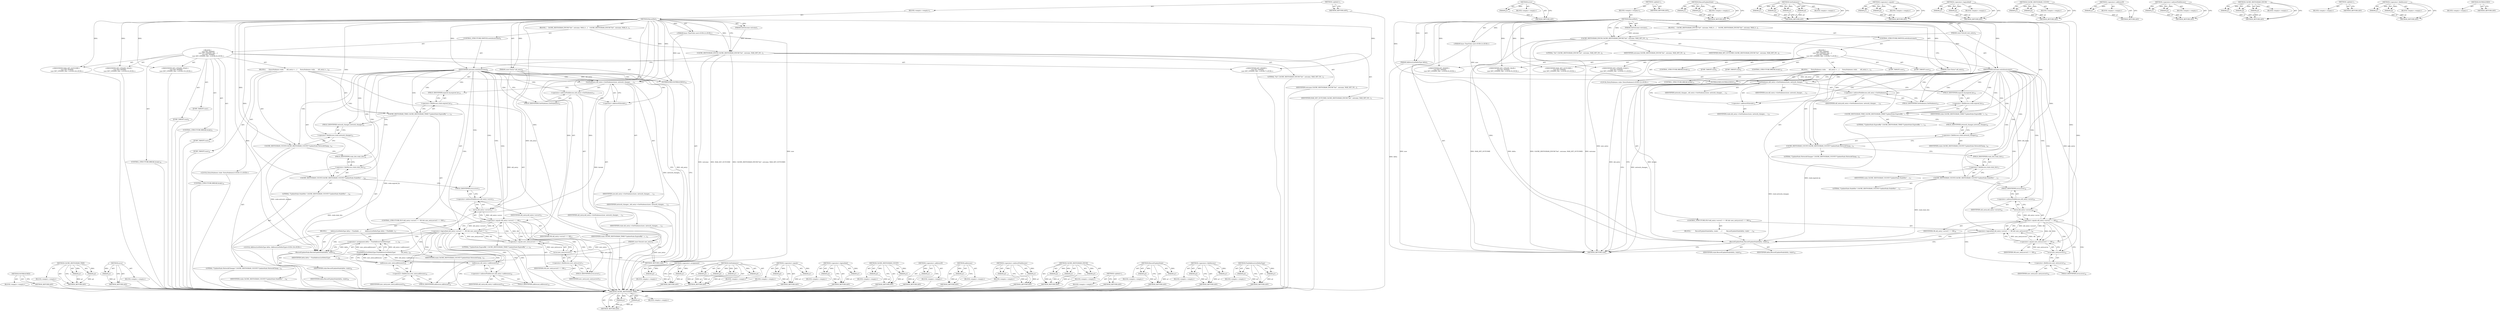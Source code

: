 digraph "NOTREACHED" {
vulnerable_191 [label=<(METHOD,NOTREACHED)>];
vulnerable_192 [label=<(BLOCK,&lt;empty&gt;,&lt;empty&gt;)>];
vulnerable_193 [label=<(METHOD_RETURN,ANY)>];
vulnerable_143 [label=<(METHOD,CACHE_HISTOGRAM_TIME)>];
vulnerable_144 [label=<(PARAM,p1)>];
vulnerable_145 [label=<(PARAM,p2)>];
vulnerable_146 [label=<(BLOCK,&lt;empty&gt;,&lt;empty&gt;)>];
vulnerable_147 [label=<(METHOD_RETURN,ANY)>];
vulnerable_168 [label=<(METHOD,error)>];
vulnerable_169 [label=<(PARAM,p1)>];
vulnerable_170 [label=<(BLOCK,&lt;empty&gt;,&lt;empty&gt;)>];
vulnerable_171 [label=<(METHOD_RETURN,ANY)>];
vulnerable_6 [label=<(METHOD,&lt;global&gt;)<SUB>1</SUB>>];
vulnerable_7 [label=<(BLOCK,&lt;empty&gt;,&lt;empty&gt;)<SUB>1</SUB>>];
vulnerable_8 [label=<(METHOD,RecordSet)<SUB>1</SUB>>];
vulnerable_9 [label=<(PARAM,SetOutcome outcome)<SUB>1</SUB>>];
vulnerable_10 [label="<(PARAM,base::TimeTicks now)<SUB>2</SUB>>"];
vulnerable_11 [label=<(PARAM,const Entry* old_entry)<SUB>3</SUB>>];
vulnerable_12 [label=<(PARAM,const Entry&amp; new_entry)<SUB>4</SUB>>];
vulnerable_13 [label=<(BLOCK,{
   CACHE_HISTOGRAM_ENUM(&quot;Set&quot;, outcome, MAX_S...,{
   CACHE_HISTOGRAM_ENUM(&quot;Set&quot;, outcome, MAX_S...)<SUB>4</SUB>>];
vulnerable_14 [label=<(CACHE_HISTOGRAM_ENUM,CACHE_HISTOGRAM_ENUM(&quot;Set&quot;, outcome, MAX_SET_OU...)<SUB>5</SUB>>];
vulnerable_15 [label=<(LITERAL,&quot;Set&quot;,CACHE_HISTOGRAM_ENUM(&quot;Set&quot;, outcome, MAX_SET_OU...)<SUB>5</SUB>>];
vulnerable_16 [label=<(IDENTIFIER,outcome,CACHE_HISTOGRAM_ENUM(&quot;Set&quot;, outcome, MAX_SET_OU...)<SUB>5</SUB>>];
vulnerable_17 [label=<(IDENTIFIER,MAX_SET_OUTCOME,CACHE_HISTOGRAM_ENUM(&quot;Set&quot;, outcome, MAX_SET_OU...)<SUB>5</SUB>>];
vulnerable_18 [label=<(CONTROL_STRUCTURE,SWITCH,switch(outcome))<SUB>6</SUB>>];
vulnerable_19 [label=<(IDENTIFIER,outcome,switch(outcome))<SUB>6</SUB>>];
vulnerable_20 [label="<(BLOCK,{
     case SET_INSERT:
    case SET_UPDATE_VAL...,{
     case SET_INSERT:
    case SET_UPDATE_VAL...)<SUB>6</SUB>>"];
vulnerable_21 [label=<(JUMP_TARGET,case)<SUB>7</SUB>>];
vulnerable_22 [label="<(IDENTIFIER,SET_INSERT,{
     case SET_INSERT:
    case SET_UPDATE_VAL...)<SUB>7</SUB>>"];
vulnerable_23 [label=<(JUMP_TARGET,case)<SUB>8</SUB>>];
vulnerable_24 [label="<(IDENTIFIER,SET_UPDATE_VALID,{
     case SET_INSERT:
    case SET_UPDATE_VAL...)<SUB>8</SUB>>"];
vulnerable_25 [label=<(CONTROL_STRUCTURE,BREAK,break;)<SUB>9</SUB>>];
vulnerable_26 [label=<(JUMP_TARGET,case)<SUB>10</SUB>>];
vulnerable_27 [label="<(IDENTIFIER,SET_UPDATE_STALE,{
     case SET_INSERT:
    case SET_UPDATE_VAL...)<SUB>10</SUB>>"];
vulnerable_28 [label=<(BLOCK,{
      EntryStaleness stale;
      old_entry-&gt;...,{
      EntryStaleness stale;
      old_entry-&gt;...)<SUB>10</SUB>>];
vulnerable_29 [label="<(LOCAL,EntryStaleness stale: EntryStaleness)<SUB>11</SUB>>"];
vulnerable_30 [label=<(GetStaleness,old_entry-&gt;GetStaleness(now, network_changes_, ...)<SUB>12</SUB>>];
vulnerable_31 [label=<(&lt;operator&gt;.indirectFieldAccess,old_entry-&gt;GetStaleness)<SUB>12</SUB>>];
vulnerable_32 [label=<(IDENTIFIER,old_entry,old_entry-&gt;GetStaleness(now, network_changes_, ...)<SUB>12</SUB>>];
vulnerable_33 [label=<(FIELD_IDENTIFIER,GetStaleness,GetStaleness)<SUB>12</SUB>>];
vulnerable_34 [label=<(IDENTIFIER,now,old_entry-&gt;GetStaleness(now, network_changes_, ...)<SUB>12</SUB>>];
vulnerable_35 [label=<(IDENTIFIER,network_changes_,old_entry-&gt;GetStaleness(now, network_changes_, ...)<SUB>12</SUB>>];
vulnerable_36 [label=<(&lt;operator&gt;.addressOf,&amp;stale)<SUB>12</SUB>>];
vulnerable_37 [label=<(IDENTIFIER,stale,old_entry-&gt;GetStaleness(now, network_changes_, ...)<SUB>12</SUB>>];
vulnerable_38 [label=<(CACHE_HISTOGRAM_TIME,CACHE_HISTOGRAM_TIME(&quot;UpdateStale.ExpiredBy&quot;, s...)<SUB>13</SUB>>];
vulnerable_39 [label=<(LITERAL,&quot;UpdateStale.ExpiredBy&quot;,CACHE_HISTOGRAM_TIME(&quot;UpdateStale.ExpiredBy&quot;, s...)<SUB>13</SUB>>];
vulnerable_40 [label=<(&lt;operator&gt;.fieldAccess,stale.expired_by)<SUB>13</SUB>>];
vulnerable_41 [label=<(IDENTIFIER,stale,CACHE_HISTOGRAM_TIME(&quot;UpdateStale.ExpiredBy&quot;, s...)<SUB>13</SUB>>];
vulnerable_42 [label=<(FIELD_IDENTIFIER,expired_by,expired_by)<SUB>13</SUB>>];
vulnerable_43 [label=<(CACHE_HISTOGRAM_COUNT,CACHE_HISTOGRAM_COUNT(&quot;UpdateStale.NetworkChang...)<SUB>14</SUB>>];
vulnerable_44 [label=<(LITERAL,&quot;UpdateStale.NetworkChanges&quot;,CACHE_HISTOGRAM_COUNT(&quot;UpdateStale.NetworkChang...)<SUB>14</SUB>>];
vulnerable_45 [label=<(&lt;operator&gt;.fieldAccess,stale.network_changes)<SUB>15</SUB>>];
vulnerable_46 [label=<(IDENTIFIER,stale,CACHE_HISTOGRAM_COUNT(&quot;UpdateStale.NetworkChang...)<SUB>15</SUB>>];
vulnerable_47 [label=<(FIELD_IDENTIFIER,network_changes,network_changes)<SUB>15</SUB>>];
vulnerable_48 [label=<(CACHE_HISTOGRAM_COUNT,CACHE_HISTOGRAM_COUNT(&quot;UpdateStale.StaleHits&quot;, ...)<SUB>16</SUB>>];
vulnerable_49 [label=<(LITERAL,&quot;UpdateStale.StaleHits&quot;,CACHE_HISTOGRAM_COUNT(&quot;UpdateStale.StaleHits&quot;, ...)<SUB>16</SUB>>];
vulnerable_50 [label=<(&lt;operator&gt;.fieldAccess,stale.stale_hits)<SUB>16</SUB>>];
vulnerable_51 [label=<(IDENTIFIER,stale,CACHE_HISTOGRAM_COUNT(&quot;UpdateStale.StaleHits&quot;, ...)<SUB>16</SUB>>];
vulnerable_52 [label=<(FIELD_IDENTIFIER,stale_hits,stale_hits)<SUB>16</SUB>>];
vulnerable_53 [label=<(CONTROL_STRUCTURE,IF,if (old_entry-&gt;error() == OK &amp;&amp; new_entry.error() == OK))<SUB>17</SUB>>];
vulnerable_54 [label=<(&lt;operator&gt;.logicalAnd,old_entry-&gt;error() == OK &amp;&amp; new_entry.error() =...)<SUB>17</SUB>>];
vulnerable_55 [label=<(&lt;operator&gt;.equals,old_entry-&gt;error() == OK)<SUB>17</SUB>>];
vulnerable_56 [label=<(error,old_entry-&gt;error())<SUB>17</SUB>>];
vulnerable_57 [label=<(&lt;operator&gt;.indirectFieldAccess,old_entry-&gt;error)<SUB>17</SUB>>];
vulnerable_58 [label=<(IDENTIFIER,old_entry,old_entry-&gt;error())<SUB>17</SUB>>];
vulnerable_59 [label=<(FIELD_IDENTIFIER,error,error)<SUB>17</SUB>>];
vulnerable_60 [label=<(IDENTIFIER,OK,old_entry-&gt;error() == OK)<SUB>17</SUB>>];
vulnerable_61 [label=<(&lt;operator&gt;.equals,new_entry.error() == OK)<SUB>17</SUB>>];
vulnerable_62 [label=<(error,new_entry.error())<SUB>17</SUB>>];
vulnerable_63 [label=<(&lt;operator&gt;.fieldAccess,new_entry.error)<SUB>17</SUB>>];
vulnerable_64 [label=<(IDENTIFIER,new_entry,new_entry.error())<SUB>17</SUB>>];
vulnerable_65 [label=<(FIELD_IDENTIFIER,error,error)<SUB>17</SUB>>];
vulnerable_66 [label=<(IDENTIFIER,OK,new_entry.error() == OK)<SUB>17</SUB>>];
vulnerable_67 [label=<(BLOCK,{
        AddressListDeltaType delta = FindAddr...,{
        AddressListDeltaType delta = FindAddr...)<SUB>17</SUB>>];
vulnerable_68 [label="<(LOCAL,AddressListDeltaType delta: AddressListDeltaType)<SUB>18</SUB>>"];
vulnerable_69 [label=<(&lt;operator&gt;.assignment,delta = FindAddressListDeltaType(
            o...)<SUB>18</SUB>>];
vulnerable_70 [label=<(IDENTIFIER,delta,delta = FindAddressListDeltaType(
            o...)<SUB>18</SUB>>];
vulnerable_71 [label=<(FindAddressListDeltaType,FindAddressListDeltaType(
            old_entry...)<SUB>18</SUB>>];
vulnerable_72 [label=<(addresses,old_entry-&gt;addresses())<SUB>19</SUB>>];
vulnerable_73 [label=<(&lt;operator&gt;.indirectFieldAccess,old_entry-&gt;addresses)<SUB>19</SUB>>];
vulnerable_74 [label=<(IDENTIFIER,old_entry,old_entry-&gt;addresses())<SUB>19</SUB>>];
vulnerable_75 [label=<(FIELD_IDENTIFIER,addresses,addresses)<SUB>19</SUB>>];
vulnerable_76 [label=<(addresses,new_entry.addresses())<SUB>19</SUB>>];
vulnerable_77 [label=<(&lt;operator&gt;.fieldAccess,new_entry.addresses)<SUB>19</SUB>>];
vulnerable_78 [label=<(IDENTIFIER,new_entry,new_entry.addresses())<SUB>19</SUB>>];
vulnerable_79 [label=<(FIELD_IDENTIFIER,addresses,addresses)<SUB>19</SUB>>];
vulnerable_80 [label=<(RecordUpdateStale,RecordUpdateStale(delta, stale))<SUB>20</SUB>>];
vulnerable_81 [label=<(IDENTIFIER,delta,RecordUpdateStale(delta, stale))<SUB>20</SUB>>];
vulnerable_82 [label=<(IDENTIFIER,stale,RecordUpdateStale(delta, stale))<SUB>20</SUB>>];
vulnerable_83 [label=<(CONTROL_STRUCTURE,BREAK,break;)<SUB>22</SUB>>];
vulnerable_84 [label=<(JUMP_TARGET,case)<SUB>24</SUB>>];
vulnerable_85 [label="<(IDENTIFIER,MAX_SET_OUTCOME,{
     case SET_INSERT:
    case SET_UPDATE_VAL...)<SUB>24</SUB>>"];
vulnerable_86 [label=<(NOTREACHED,NOTREACHED())<SUB>25</SUB>>];
vulnerable_87 [label=<(CONTROL_STRUCTURE,BREAK,break;)<SUB>26</SUB>>];
vulnerable_88 [label=<(METHOD_RETURN,void)<SUB>1</SUB>>];
vulnerable_90 [label=<(METHOD_RETURN,ANY)<SUB>1</SUB>>];
vulnerable_172 [label=<(METHOD,&lt;operator&gt;.assignment)>];
vulnerable_173 [label=<(PARAM,p1)>];
vulnerable_174 [label=<(PARAM,p2)>];
vulnerable_175 [label=<(BLOCK,&lt;empty&gt;,&lt;empty&gt;)>];
vulnerable_176 [label=<(METHOD_RETURN,ANY)>];
vulnerable_127 [label=<(METHOD,GetStaleness)>];
vulnerable_128 [label=<(PARAM,p1)>];
vulnerable_129 [label=<(PARAM,p2)>];
vulnerable_130 [label=<(PARAM,p3)>];
vulnerable_131 [label=<(PARAM,p4)>];
vulnerable_132 [label=<(BLOCK,&lt;empty&gt;,&lt;empty&gt;)>];
vulnerable_133 [label=<(METHOD_RETURN,ANY)>];
vulnerable_163 [label=<(METHOD,&lt;operator&gt;.equals)>];
vulnerable_164 [label=<(PARAM,p1)>];
vulnerable_165 [label=<(PARAM,p2)>];
vulnerable_166 [label=<(BLOCK,&lt;empty&gt;,&lt;empty&gt;)>];
vulnerable_167 [label=<(METHOD_RETURN,ANY)>];
vulnerable_158 [label=<(METHOD,&lt;operator&gt;.logicalAnd)>];
vulnerable_159 [label=<(PARAM,p1)>];
vulnerable_160 [label=<(PARAM,p2)>];
vulnerable_161 [label=<(BLOCK,&lt;empty&gt;,&lt;empty&gt;)>];
vulnerable_162 [label=<(METHOD_RETURN,ANY)>];
vulnerable_153 [label=<(METHOD,CACHE_HISTOGRAM_COUNT)>];
vulnerable_154 [label=<(PARAM,p1)>];
vulnerable_155 [label=<(PARAM,p2)>];
vulnerable_156 [label=<(BLOCK,&lt;empty&gt;,&lt;empty&gt;)>];
vulnerable_157 [label=<(METHOD_RETURN,ANY)>];
vulnerable_139 [label=<(METHOD,&lt;operator&gt;.addressOf)>];
vulnerable_140 [label=<(PARAM,p1)>];
vulnerable_141 [label=<(BLOCK,&lt;empty&gt;,&lt;empty&gt;)>];
vulnerable_142 [label=<(METHOD_RETURN,ANY)>];
vulnerable_182 [label=<(METHOD,addresses)>];
vulnerable_183 [label=<(PARAM,p1)>];
vulnerable_184 [label=<(BLOCK,&lt;empty&gt;,&lt;empty&gt;)>];
vulnerable_185 [label=<(METHOD_RETURN,ANY)>];
vulnerable_134 [label=<(METHOD,&lt;operator&gt;.indirectFieldAccess)>];
vulnerable_135 [label=<(PARAM,p1)>];
vulnerable_136 [label=<(PARAM,p2)>];
vulnerable_137 [label=<(BLOCK,&lt;empty&gt;,&lt;empty&gt;)>];
vulnerable_138 [label=<(METHOD_RETURN,ANY)>];
vulnerable_121 [label=<(METHOD,CACHE_HISTOGRAM_ENUM)>];
vulnerable_122 [label=<(PARAM,p1)>];
vulnerable_123 [label=<(PARAM,p2)>];
vulnerable_124 [label=<(PARAM,p3)>];
vulnerable_125 [label=<(BLOCK,&lt;empty&gt;,&lt;empty&gt;)>];
vulnerable_126 [label=<(METHOD_RETURN,ANY)>];
vulnerable_115 [label=<(METHOD,&lt;global&gt;)<SUB>1</SUB>>];
vulnerable_116 [label=<(BLOCK,&lt;empty&gt;,&lt;empty&gt;)>];
vulnerable_117 [label=<(METHOD_RETURN,ANY)>];
vulnerable_186 [label=<(METHOD,RecordUpdateStale)>];
vulnerable_187 [label=<(PARAM,p1)>];
vulnerable_188 [label=<(PARAM,p2)>];
vulnerable_189 [label=<(BLOCK,&lt;empty&gt;,&lt;empty&gt;)>];
vulnerable_190 [label=<(METHOD_RETURN,ANY)>];
vulnerable_148 [label=<(METHOD,&lt;operator&gt;.fieldAccess)>];
vulnerable_149 [label=<(PARAM,p1)>];
vulnerable_150 [label=<(PARAM,p2)>];
vulnerable_151 [label=<(BLOCK,&lt;empty&gt;,&lt;empty&gt;)>];
vulnerable_152 [label=<(METHOD_RETURN,ANY)>];
vulnerable_177 [label=<(METHOD,FindAddressListDeltaType)>];
vulnerable_178 [label=<(PARAM,p1)>];
vulnerable_179 [label=<(PARAM,p2)>];
vulnerable_180 [label=<(BLOCK,&lt;empty&gt;,&lt;empty&gt;)>];
vulnerable_181 [label=<(METHOD_RETURN,ANY)>];
fixed_132 [label=<(METHOD,CACHE_HISTOGRAM_TIME)>];
fixed_133 [label=<(PARAM,p1)>];
fixed_134 [label=<(PARAM,p2)>];
fixed_135 [label=<(BLOCK,&lt;empty&gt;,&lt;empty&gt;)>];
fixed_136 [label=<(METHOD_RETURN,ANY)>];
fixed_157 [label=<(METHOD,error)>];
fixed_158 [label=<(PARAM,p1)>];
fixed_159 [label=<(BLOCK,&lt;empty&gt;,&lt;empty&gt;)>];
fixed_160 [label=<(METHOD_RETURN,ANY)>];
fixed_6 [label=<(METHOD,&lt;global&gt;)<SUB>1</SUB>>];
fixed_7 [label=<(BLOCK,&lt;empty&gt;,&lt;empty&gt;)<SUB>1</SUB>>];
fixed_8 [label=<(METHOD,RecordSet)<SUB>1</SUB>>];
fixed_9 [label=<(PARAM,SetOutcome outcome)<SUB>1</SUB>>];
fixed_10 [label="<(PARAM,base::TimeTicks now)<SUB>2</SUB>>"];
fixed_11 [label=<(PARAM,const Entry* old_entry)<SUB>3</SUB>>];
fixed_12 [label=<(PARAM,const Entry&amp; new_entry)<SUB>4</SUB>>];
fixed_13 [label=<(PARAM,AddressListDeltaType delta)<SUB>5</SUB>>];
fixed_14 [label=<(BLOCK,{
   CACHE_HISTOGRAM_ENUM(&quot;Set&quot;, outcome, MAX_S...,{
   CACHE_HISTOGRAM_ENUM(&quot;Set&quot;, outcome, MAX_S...)<SUB>5</SUB>>];
fixed_15 [label=<(CACHE_HISTOGRAM_ENUM,CACHE_HISTOGRAM_ENUM(&quot;Set&quot;, outcome, MAX_SET_OU...)<SUB>6</SUB>>];
fixed_16 [label=<(LITERAL,&quot;Set&quot;,CACHE_HISTOGRAM_ENUM(&quot;Set&quot;, outcome, MAX_SET_OU...)<SUB>6</SUB>>];
fixed_17 [label=<(IDENTIFIER,outcome,CACHE_HISTOGRAM_ENUM(&quot;Set&quot;, outcome, MAX_SET_OU...)<SUB>6</SUB>>];
fixed_18 [label=<(IDENTIFIER,MAX_SET_OUTCOME,CACHE_HISTOGRAM_ENUM(&quot;Set&quot;, outcome, MAX_SET_OU...)<SUB>6</SUB>>];
fixed_19 [label=<(CONTROL_STRUCTURE,SWITCH,switch(outcome))<SUB>7</SUB>>];
fixed_20 [label=<(IDENTIFIER,outcome,switch(outcome))<SUB>7</SUB>>];
fixed_21 [label="<(BLOCK,{
     case SET_INSERT:
    case SET_UPDATE_VAL...,{
     case SET_INSERT:
    case SET_UPDATE_VAL...)<SUB>7</SUB>>"];
fixed_22 [label=<(JUMP_TARGET,case)<SUB>8</SUB>>];
fixed_23 [label="<(IDENTIFIER,SET_INSERT,{
     case SET_INSERT:
    case SET_UPDATE_VAL...)<SUB>8</SUB>>"];
fixed_24 [label=<(JUMP_TARGET,case)<SUB>9</SUB>>];
fixed_25 [label="<(IDENTIFIER,SET_UPDATE_VALID,{
     case SET_INSERT:
    case SET_UPDATE_VAL...)<SUB>9</SUB>>"];
fixed_26 [label=<(CONTROL_STRUCTURE,BREAK,break;)<SUB>10</SUB>>];
fixed_27 [label=<(JUMP_TARGET,case)<SUB>11</SUB>>];
fixed_28 [label="<(IDENTIFIER,SET_UPDATE_STALE,{
     case SET_INSERT:
    case SET_UPDATE_VAL...)<SUB>11</SUB>>"];
fixed_29 [label=<(BLOCK,{
      EntryStaleness stale;
      old_entry-&gt;...,{
      EntryStaleness stale;
      old_entry-&gt;...)<SUB>11</SUB>>];
fixed_30 [label="<(LOCAL,EntryStaleness stale: EntryStaleness)<SUB>12</SUB>>"];
fixed_31 [label=<(GetStaleness,old_entry-&gt;GetStaleness(now, network_changes_, ...)<SUB>13</SUB>>];
fixed_32 [label=<(&lt;operator&gt;.indirectFieldAccess,old_entry-&gt;GetStaleness)<SUB>13</SUB>>];
fixed_33 [label=<(IDENTIFIER,old_entry,old_entry-&gt;GetStaleness(now, network_changes_, ...)<SUB>13</SUB>>];
fixed_34 [label=<(FIELD_IDENTIFIER,GetStaleness,GetStaleness)<SUB>13</SUB>>];
fixed_35 [label=<(IDENTIFIER,now,old_entry-&gt;GetStaleness(now, network_changes_, ...)<SUB>13</SUB>>];
fixed_36 [label=<(IDENTIFIER,network_changes_,old_entry-&gt;GetStaleness(now, network_changes_, ...)<SUB>13</SUB>>];
fixed_37 [label=<(&lt;operator&gt;.addressOf,&amp;stale)<SUB>13</SUB>>];
fixed_38 [label=<(IDENTIFIER,stale,old_entry-&gt;GetStaleness(now, network_changes_, ...)<SUB>13</SUB>>];
fixed_39 [label=<(CACHE_HISTOGRAM_TIME,CACHE_HISTOGRAM_TIME(&quot;UpdateStale.ExpiredBy&quot;, s...)<SUB>14</SUB>>];
fixed_40 [label=<(LITERAL,&quot;UpdateStale.ExpiredBy&quot;,CACHE_HISTOGRAM_TIME(&quot;UpdateStale.ExpiredBy&quot;, s...)<SUB>14</SUB>>];
fixed_41 [label=<(&lt;operator&gt;.fieldAccess,stale.expired_by)<SUB>14</SUB>>];
fixed_42 [label=<(IDENTIFIER,stale,CACHE_HISTOGRAM_TIME(&quot;UpdateStale.ExpiredBy&quot;, s...)<SUB>14</SUB>>];
fixed_43 [label=<(FIELD_IDENTIFIER,expired_by,expired_by)<SUB>14</SUB>>];
fixed_44 [label=<(CACHE_HISTOGRAM_COUNT,CACHE_HISTOGRAM_COUNT(&quot;UpdateStale.NetworkChang...)<SUB>15</SUB>>];
fixed_45 [label=<(LITERAL,&quot;UpdateStale.NetworkChanges&quot;,CACHE_HISTOGRAM_COUNT(&quot;UpdateStale.NetworkChang...)<SUB>15</SUB>>];
fixed_46 [label=<(&lt;operator&gt;.fieldAccess,stale.network_changes)<SUB>16</SUB>>];
fixed_47 [label=<(IDENTIFIER,stale,CACHE_HISTOGRAM_COUNT(&quot;UpdateStale.NetworkChang...)<SUB>16</SUB>>];
fixed_48 [label=<(FIELD_IDENTIFIER,network_changes,network_changes)<SUB>16</SUB>>];
fixed_49 [label=<(CACHE_HISTOGRAM_COUNT,CACHE_HISTOGRAM_COUNT(&quot;UpdateStale.StaleHits&quot;, ...)<SUB>17</SUB>>];
fixed_50 [label=<(LITERAL,&quot;UpdateStale.StaleHits&quot;,CACHE_HISTOGRAM_COUNT(&quot;UpdateStale.StaleHits&quot;, ...)<SUB>17</SUB>>];
fixed_51 [label=<(&lt;operator&gt;.fieldAccess,stale.stale_hits)<SUB>17</SUB>>];
fixed_52 [label=<(IDENTIFIER,stale,CACHE_HISTOGRAM_COUNT(&quot;UpdateStale.StaleHits&quot;, ...)<SUB>17</SUB>>];
fixed_53 [label=<(FIELD_IDENTIFIER,stale_hits,stale_hits)<SUB>17</SUB>>];
fixed_54 [label=<(CONTROL_STRUCTURE,IF,if (old_entry-&gt;error() == OK &amp;&amp; new_entry.error() == OK))<SUB>18</SUB>>];
fixed_55 [label=<(&lt;operator&gt;.logicalAnd,old_entry-&gt;error() == OK &amp;&amp; new_entry.error() =...)<SUB>18</SUB>>];
fixed_56 [label=<(&lt;operator&gt;.equals,old_entry-&gt;error() == OK)<SUB>18</SUB>>];
fixed_57 [label=<(error,old_entry-&gt;error())<SUB>18</SUB>>];
fixed_58 [label=<(&lt;operator&gt;.indirectFieldAccess,old_entry-&gt;error)<SUB>18</SUB>>];
fixed_59 [label=<(IDENTIFIER,old_entry,old_entry-&gt;error())<SUB>18</SUB>>];
fixed_60 [label=<(FIELD_IDENTIFIER,error,error)<SUB>18</SUB>>];
fixed_61 [label=<(IDENTIFIER,OK,old_entry-&gt;error() == OK)<SUB>18</SUB>>];
fixed_62 [label=<(&lt;operator&gt;.equals,new_entry.error() == OK)<SUB>18</SUB>>];
fixed_63 [label=<(error,new_entry.error())<SUB>18</SUB>>];
fixed_64 [label=<(&lt;operator&gt;.fieldAccess,new_entry.error)<SUB>18</SUB>>];
fixed_65 [label=<(IDENTIFIER,new_entry,new_entry.error())<SUB>18</SUB>>];
fixed_66 [label=<(FIELD_IDENTIFIER,error,error)<SUB>18</SUB>>];
fixed_67 [label=<(IDENTIFIER,OK,new_entry.error() == OK)<SUB>18</SUB>>];
fixed_68 [label=<(BLOCK,{
         RecordUpdateStale(delta, stale);
   ...,{
         RecordUpdateStale(delta, stale);
   ...)<SUB>18</SUB>>];
fixed_69 [label=<(RecordUpdateStale,RecordUpdateStale(delta, stale))<SUB>19</SUB>>];
fixed_70 [label=<(IDENTIFIER,delta,RecordUpdateStale(delta, stale))<SUB>19</SUB>>];
fixed_71 [label=<(IDENTIFIER,stale,RecordUpdateStale(delta, stale))<SUB>19</SUB>>];
fixed_72 [label=<(CONTROL_STRUCTURE,BREAK,break;)<SUB>21</SUB>>];
fixed_73 [label=<(JUMP_TARGET,case)<SUB>23</SUB>>];
fixed_74 [label="<(IDENTIFIER,MAX_SET_OUTCOME,{
     case SET_INSERT:
    case SET_UPDATE_VAL...)<SUB>23</SUB>>"];
fixed_75 [label=<(NOTREACHED,NOTREACHED())<SUB>24</SUB>>];
fixed_76 [label=<(CONTROL_STRUCTURE,BREAK,break;)<SUB>25</SUB>>];
fixed_77 [label=<(METHOD_RETURN,void)<SUB>1</SUB>>];
fixed_79 [label=<(METHOD_RETURN,ANY)<SUB>1</SUB>>];
fixed_161 [label=<(METHOD,RecordUpdateStale)>];
fixed_162 [label=<(PARAM,p1)>];
fixed_163 [label=<(PARAM,p2)>];
fixed_164 [label=<(BLOCK,&lt;empty&gt;,&lt;empty&gt;)>];
fixed_165 [label=<(METHOD_RETURN,ANY)>];
fixed_116 [label=<(METHOD,GetStaleness)>];
fixed_117 [label=<(PARAM,p1)>];
fixed_118 [label=<(PARAM,p2)>];
fixed_119 [label=<(PARAM,p3)>];
fixed_120 [label=<(PARAM,p4)>];
fixed_121 [label=<(BLOCK,&lt;empty&gt;,&lt;empty&gt;)>];
fixed_122 [label=<(METHOD_RETURN,ANY)>];
fixed_152 [label=<(METHOD,&lt;operator&gt;.equals)>];
fixed_153 [label=<(PARAM,p1)>];
fixed_154 [label=<(PARAM,p2)>];
fixed_155 [label=<(BLOCK,&lt;empty&gt;,&lt;empty&gt;)>];
fixed_156 [label=<(METHOD_RETURN,ANY)>];
fixed_147 [label=<(METHOD,&lt;operator&gt;.logicalAnd)>];
fixed_148 [label=<(PARAM,p1)>];
fixed_149 [label=<(PARAM,p2)>];
fixed_150 [label=<(BLOCK,&lt;empty&gt;,&lt;empty&gt;)>];
fixed_151 [label=<(METHOD_RETURN,ANY)>];
fixed_142 [label=<(METHOD,CACHE_HISTOGRAM_COUNT)>];
fixed_143 [label=<(PARAM,p1)>];
fixed_144 [label=<(PARAM,p2)>];
fixed_145 [label=<(BLOCK,&lt;empty&gt;,&lt;empty&gt;)>];
fixed_146 [label=<(METHOD_RETURN,ANY)>];
fixed_128 [label=<(METHOD,&lt;operator&gt;.addressOf)>];
fixed_129 [label=<(PARAM,p1)>];
fixed_130 [label=<(BLOCK,&lt;empty&gt;,&lt;empty&gt;)>];
fixed_131 [label=<(METHOD_RETURN,ANY)>];
fixed_123 [label=<(METHOD,&lt;operator&gt;.indirectFieldAccess)>];
fixed_124 [label=<(PARAM,p1)>];
fixed_125 [label=<(PARAM,p2)>];
fixed_126 [label=<(BLOCK,&lt;empty&gt;,&lt;empty&gt;)>];
fixed_127 [label=<(METHOD_RETURN,ANY)>];
fixed_110 [label=<(METHOD,CACHE_HISTOGRAM_ENUM)>];
fixed_111 [label=<(PARAM,p1)>];
fixed_112 [label=<(PARAM,p2)>];
fixed_113 [label=<(PARAM,p3)>];
fixed_114 [label=<(BLOCK,&lt;empty&gt;,&lt;empty&gt;)>];
fixed_115 [label=<(METHOD_RETURN,ANY)>];
fixed_104 [label=<(METHOD,&lt;global&gt;)<SUB>1</SUB>>];
fixed_105 [label=<(BLOCK,&lt;empty&gt;,&lt;empty&gt;)>];
fixed_106 [label=<(METHOD_RETURN,ANY)>];
fixed_137 [label=<(METHOD,&lt;operator&gt;.fieldAccess)>];
fixed_138 [label=<(PARAM,p1)>];
fixed_139 [label=<(PARAM,p2)>];
fixed_140 [label=<(BLOCK,&lt;empty&gt;,&lt;empty&gt;)>];
fixed_141 [label=<(METHOD_RETURN,ANY)>];
fixed_166 [label=<(METHOD,NOTREACHED)>];
fixed_167 [label=<(BLOCK,&lt;empty&gt;,&lt;empty&gt;)>];
fixed_168 [label=<(METHOD_RETURN,ANY)>];
vulnerable_191 -> vulnerable_192  [key=0, label="AST: "];
vulnerable_191 -> vulnerable_193  [key=0, label="AST: "];
vulnerable_191 -> vulnerable_193  [key=1, label="CFG: "];
vulnerable_192 -> fixed_132  [key=0];
vulnerable_193 -> fixed_132  [key=0];
vulnerable_143 -> vulnerable_144  [key=0, label="AST: "];
vulnerable_143 -> vulnerable_144  [key=1, label="DDG: "];
vulnerable_143 -> vulnerable_146  [key=0, label="AST: "];
vulnerable_143 -> vulnerable_145  [key=0, label="AST: "];
vulnerable_143 -> vulnerable_145  [key=1, label="DDG: "];
vulnerable_143 -> vulnerable_147  [key=0, label="AST: "];
vulnerable_143 -> vulnerable_147  [key=1, label="CFG: "];
vulnerable_144 -> vulnerable_147  [key=0, label="DDG: p1"];
vulnerable_145 -> vulnerable_147  [key=0, label="DDG: p2"];
vulnerable_146 -> fixed_132  [key=0];
vulnerable_147 -> fixed_132  [key=0];
vulnerable_168 -> vulnerable_169  [key=0, label="AST: "];
vulnerable_168 -> vulnerable_169  [key=1, label="DDG: "];
vulnerable_168 -> vulnerable_170  [key=0, label="AST: "];
vulnerable_168 -> vulnerable_171  [key=0, label="AST: "];
vulnerable_168 -> vulnerable_171  [key=1, label="CFG: "];
vulnerable_169 -> vulnerable_171  [key=0, label="DDG: p1"];
vulnerable_170 -> fixed_132  [key=0];
vulnerable_171 -> fixed_132  [key=0];
vulnerable_6 -> vulnerable_7  [key=0, label="AST: "];
vulnerable_6 -> vulnerable_90  [key=0, label="AST: "];
vulnerable_6 -> vulnerable_90  [key=1, label="CFG: "];
vulnerable_7 -> vulnerable_8  [key=0, label="AST: "];
vulnerable_8 -> vulnerable_9  [key=0, label="AST: "];
vulnerable_8 -> vulnerable_9  [key=1, label="DDG: "];
vulnerable_8 -> vulnerable_10  [key=0, label="AST: "];
vulnerable_8 -> vulnerable_10  [key=1, label="DDG: "];
vulnerable_8 -> vulnerable_11  [key=0, label="AST: "];
vulnerable_8 -> vulnerable_11  [key=1, label="DDG: "];
vulnerable_8 -> vulnerable_12  [key=0, label="AST: "];
vulnerable_8 -> vulnerable_12  [key=1, label="DDG: "];
vulnerable_8 -> vulnerable_13  [key=0, label="AST: "];
vulnerable_8 -> vulnerable_88  [key=0, label="AST: "];
vulnerable_8 -> vulnerable_14  [key=0, label="CFG: "];
vulnerable_8 -> vulnerable_14  [key=1, label="DDG: "];
vulnerable_8 -> vulnerable_19  [key=0, label="DDG: "];
vulnerable_8 -> vulnerable_22  [key=0, label="DDG: "];
vulnerable_8 -> vulnerable_24  [key=0, label="DDG: "];
vulnerable_8 -> vulnerable_27  [key=0, label="DDG: "];
vulnerable_8 -> vulnerable_85  [key=0, label="DDG: "];
vulnerable_8 -> vulnerable_86  [key=0, label="DDG: "];
vulnerable_8 -> vulnerable_30  [key=0, label="DDG: "];
vulnerable_8 -> vulnerable_38  [key=0, label="DDG: "];
vulnerable_8 -> vulnerable_43  [key=0, label="DDG: "];
vulnerable_8 -> vulnerable_48  [key=0, label="DDG: "];
vulnerable_8 -> vulnerable_55  [key=0, label="DDG: "];
vulnerable_8 -> vulnerable_61  [key=0, label="DDG: "];
vulnerable_8 -> vulnerable_80  [key=0, label="DDG: "];
vulnerable_9 -> vulnerable_14  [key=0, label="DDG: outcome"];
vulnerable_10 -> vulnerable_88  [key=0, label="DDG: now"];
vulnerable_10 -> vulnerable_30  [key=0, label="DDG: now"];
vulnerable_11 -> vulnerable_88  [key=0, label="DDG: old_entry"];
vulnerable_11 -> vulnerable_30  [key=0, label="DDG: old_entry"];
vulnerable_11 -> vulnerable_56  [key=0, label="DDG: old_entry"];
vulnerable_11 -> vulnerable_72  [key=0, label="DDG: old_entry"];
vulnerable_12 -> vulnerable_88  [key=0, label="DDG: new_entry"];
vulnerable_12 -> vulnerable_62  [key=0, label="DDG: new_entry"];
vulnerable_12 -> vulnerable_76  [key=0, label="DDG: new_entry"];
vulnerable_13 -> vulnerable_14  [key=0, label="AST: "];
vulnerable_13 -> vulnerable_18  [key=0, label="AST: "];
vulnerable_14 -> vulnerable_15  [key=0, label="AST: "];
vulnerable_14 -> vulnerable_16  [key=0, label="AST: "];
vulnerable_14 -> vulnerable_17  [key=0, label="AST: "];
vulnerable_14 -> vulnerable_19  [key=0, label="CFG: "];
vulnerable_14 -> vulnerable_88  [key=0, label="DDG: outcome"];
vulnerable_14 -> vulnerable_88  [key=1, label="DDG: CACHE_HISTOGRAM_ENUM(&quot;Set&quot;, outcome, MAX_SET_OUTCOME)"];
vulnerable_14 -> vulnerable_88  [key=2, label="DDG: MAX_SET_OUTCOME"];
vulnerable_15 -> fixed_132  [key=0];
vulnerable_16 -> fixed_132  [key=0];
vulnerable_17 -> fixed_132  [key=0];
vulnerable_18 -> vulnerable_19  [key=0, label="AST: "];
vulnerable_18 -> vulnerable_20  [key=0, label="AST: "];
vulnerable_19 -> vulnerable_88  [key=0, label="CFG: "];
vulnerable_19 -> vulnerable_33  [key=0, label="CFG: "];
vulnerable_19 -> vulnerable_33  [key=1, label="CDG: "];
vulnerable_19 -> vulnerable_86  [key=0, label="CFG: "];
vulnerable_19 -> vulnerable_86  [key=1, label="CDG: "];
vulnerable_19 -> vulnerable_47  [key=0, label="CDG: "];
vulnerable_19 -> vulnerable_30  [key=0, label="CDG: "];
vulnerable_19 -> vulnerable_48  [key=0, label="CDG: "];
vulnerable_19 -> vulnerable_42  [key=0, label="CDG: "];
vulnerable_19 -> vulnerable_57  [key=0, label="CDG: "];
vulnerable_19 -> vulnerable_52  [key=0, label="CDG: "];
vulnerable_19 -> vulnerable_38  [key=0, label="CDG: "];
vulnerable_19 -> vulnerable_56  [key=0, label="CDG: "];
vulnerable_19 -> vulnerable_45  [key=0, label="CDG: "];
vulnerable_19 -> vulnerable_40  [key=0, label="CDG: "];
vulnerable_19 -> vulnerable_50  [key=0, label="CDG: "];
vulnerable_19 -> vulnerable_59  [key=0, label="CDG: "];
vulnerable_19 -> vulnerable_54  [key=0, label="CDG: "];
vulnerable_19 -> vulnerable_43  [key=0, label="CDG: "];
vulnerable_19 -> vulnerable_36  [key=0, label="CDG: "];
vulnerable_19 -> vulnerable_55  [key=0, label="CDG: "];
vulnerable_19 -> vulnerable_31  [key=0, label="CDG: "];
vulnerable_20 -> vulnerable_21  [key=0, label="AST: "];
vulnerable_20 -> vulnerable_22  [key=0, label="AST: "];
vulnerable_20 -> vulnerable_23  [key=0, label="AST: "];
vulnerable_20 -> vulnerable_24  [key=0, label="AST: "];
vulnerable_20 -> vulnerable_25  [key=0, label="AST: "];
vulnerable_20 -> vulnerable_26  [key=0, label="AST: "];
vulnerable_20 -> vulnerable_27  [key=0, label="AST: "];
vulnerable_20 -> vulnerable_28  [key=0, label="AST: "];
vulnerable_20 -> vulnerable_84  [key=0, label="AST: "];
vulnerable_20 -> vulnerable_85  [key=0, label="AST: "];
vulnerable_20 -> vulnerable_86  [key=0, label="AST: "];
vulnerable_20 -> vulnerable_87  [key=0, label="AST: "];
vulnerable_21 -> fixed_132  [key=0];
vulnerable_22 -> fixed_132  [key=0];
vulnerable_23 -> fixed_132  [key=0];
vulnerable_24 -> fixed_132  [key=0];
vulnerable_25 -> fixed_132  [key=0];
vulnerable_26 -> fixed_132  [key=0];
vulnerable_27 -> fixed_132  [key=0];
vulnerable_28 -> vulnerable_29  [key=0, label="AST: "];
vulnerable_28 -> vulnerable_30  [key=0, label="AST: "];
vulnerable_28 -> vulnerable_38  [key=0, label="AST: "];
vulnerable_28 -> vulnerable_43  [key=0, label="AST: "];
vulnerable_28 -> vulnerable_48  [key=0, label="AST: "];
vulnerable_28 -> vulnerable_53  [key=0, label="AST: "];
vulnerable_28 -> vulnerable_83  [key=0, label="AST: "];
vulnerable_29 -> fixed_132  [key=0];
vulnerable_30 -> vulnerable_31  [key=0, label="AST: "];
vulnerable_30 -> vulnerable_34  [key=0, label="AST: "];
vulnerable_30 -> vulnerable_35  [key=0, label="AST: "];
vulnerable_30 -> vulnerable_36  [key=0, label="AST: "];
vulnerable_30 -> vulnerable_42  [key=0, label="CFG: "];
vulnerable_30 -> vulnerable_88  [key=0, label="DDG: network_changes_"];
vulnerable_30 -> vulnerable_80  [key=0, label="DDG: &amp;stale"];
vulnerable_31 -> vulnerable_32  [key=0, label="AST: "];
vulnerable_31 -> vulnerable_33  [key=0, label="AST: "];
vulnerable_31 -> vulnerable_36  [key=0, label="CFG: "];
vulnerable_32 -> fixed_132  [key=0];
vulnerable_33 -> vulnerable_31  [key=0, label="CFG: "];
vulnerable_34 -> fixed_132  [key=0];
vulnerable_35 -> fixed_132  [key=0];
vulnerable_36 -> vulnerable_37  [key=0, label="AST: "];
vulnerable_36 -> vulnerable_30  [key=0, label="CFG: "];
vulnerable_37 -> fixed_132  [key=0];
vulnerable_38 -> vulnerable_39  [key=0, label="AST: "];
vulnerable_38 -> vulnerable_40  [key=0, label="AST: "];
vulnerable_38 -> vulnerable_47  [key=0, label="CFG: "];
vulnerable_38 -> vulnerable_80  [key=0, label="DDG: stale.expired_by"];
vulnerable_39 -> fixed_132  [key=0];
vulnerable_40 -> vulnerable_41  [key=0, label="AST: "];
vulnerable_40 -> vulnerable_42  [key=0, label="AST: "];
vulnerable_40 -> vulnerable_38  [key=0, label="CFG: "];
vulnerable_41 -> fixed_132  [key=0];
vulnerable_42 -> vulnerable_40  [key=0, label="CFG: "];
vulnerable_43 -> vulnerable_44  [key=0, label="AST: "];
vulnerable_43 -> vulnerable_45  [key=0, label="AST: "];
vulnerable_43 -> vulnerable_52  [key=0, label="CFG: "];
vulnerable_43 -> vulnerable_80  [key=0, label="DDG: stale.network_changes"];
vulnerable_44 -> fixed_132  [key=0];
vulnerable_45 -> vulnerable_46  [key=0, label="AST: "];
vulnerable_45 -> vulnerable_47  [key=0, label="AST: "];
vulnerable_45 -> vulnerable_43  [key=0, label="CFG: "];
vulnerable_46 -> fixed_132  [key=0];
vulnerable_47 -> vulnerable_45  [key=0, label="CFG: "];
vulnerable_48 -> vulnerable_49  [key=0, label="AST: "];
vulnerable_48 -> vulnerable_50  [key=0, label="AST: "];
vulnerable_48 -> vulnerable_59  [key=0, label="CFG: "];
vulnerable_48 -> vulnerable_80  [key=0, label="DDG: stale.stale_hits"];
vulnerable_49 -> fixed_132  [key=0];
vulnerable_50 -> vulnerable_51  [key=0, label="AST: "];
vulnerable_50 -> vulnerable_52  [key=0, label="AST: "];
vulnerable_50 -> vulnerable_48  [key=0, label="CFG: "];
vulnerable_51 -> fixed_132  [key=0];
vulnerable_52 -> vulnerable_50  [key=0, label="CFG: "];
vulnerable_53 -> vulnerable_54  [key=0, label="AST: "];
vulnerable_53 -> vulnerable_67  [key=0, label="AST: "];
vulnerable_54 -> vulnerable_55  [key=0, label="AST: "];
vulnerable_54 -> vulnerable_61  [key=0, label="AST: "];
vulnerable_54 -> vulnerable_75  [key=0, label="CFG: "];
vulnerable_54 -> vulnerable_75  [key=1, label="CDG: "];
vulnerable_54 -> vulnerable_88  [key=0, label="CFG: "];
vulnerable_54 -> vulnerable_73  [key=0, label="CDG: "];
vulnerable_54 -> vulnerable_77  [key=0, label="CDG: "];
vulnerable_54 -> vulnerable_72  [key=0, label="CDG: "];
vulnerable_54 -> vulnerable_69  [key=0, label="CDG: "];
vulnerable_54 -> vulnerable_76  [key=0, label="CDG: "];
vulnerable_54 -> vulnerable_79  [key=0, label="CDG: "];
vulnerable_54 -> vulnerable_80  [key=0, label="CDG: "];
vulnerable_54 -> vulnerable_71  [key=0, label="CDG: "];
vulnerable_55 -> vulnerable_56  [key=0, label="AST: "];
vulnerable_55 -> vulnerable_60  [key=0, label="AST: "];
vulnerable_55 -> vulnerable_54  [key=0, label="CFG: "];
vulnerable_55 -> vulnerable_54  [key=1, label="DDG: old_entry-&gt;error()"];
vulnerable_55 -> vulnerable_54  [key=2, label="DDG: OK"];
vulnerable_55 -> vulnerable_65  [key=0, label="CFG: "];
vulnerable_55 -> vulnerable_65  [key=1, label="CDG: "];
vulnerable_55 -> vulnerable_61  [key=0, label="DDG: OK"];
vulnerable_55 -> vulnerable_61  [key=1, label="CDG: "];
vulnerable_55 -> vulnerable_63  [key=0, label="CDG: "];
vulnerable_55 -> vulnerable_62  [key=0, label="CDG: "];
vulnerable_56 -> vulnerable_57  [key=0, label="AST: "];
vulnerable_56 -> vulnerable_55  [key=0, label="CFG: "];
vulnerable_56 -> vulnerable_55  [key=1, label="DDG: old_entry-&gt;error"];
vulnerable_57 -> vulnerable_58  [key=0, label="AST: "];
vulnerable_57 -> vulnerable_59  [key=0, label="AST: "];
vulnerable_57 -> vulnerable_56  [key=0, label="CFG: "];
vulnerable_58 -> fixed_132  [key=0];
vulnerable_59 -> vulnerable_57  [key=0, label="CFG: "];
vulnerable_60 -> fixed_132  [key=0];
vulnerable_61 -> vulnerable_62  [key=0, label="AST: "];
vulnerable_61 -> vulnerable_66  [key=0, label="AST: "];
vulnerable_61 -> vulnerable_54  [key=0, label="CFG: "];
vulnerable_61 -> vulnerable_54  [key=1, label="DDG: new_entry.error()"];
vulnerable_61 -> vulnerable_54  [key=2, label="DDG: OK"];
vulnerable_62 -> vulnerable_63  [key=0, label="AST: "];
vulnerable_62 -> vulnerable_61  [key=0, label="CFG: "];
vulnerable_62 -> vulnerable_61  [key=1, label="DDG: new_entry.error"];
vulnerable_63 -> vulnerable_64  [key=0, label="AST: "];
vulnerable_63 -> vulnerable_65  [key=0, label="AST: "];
vulnerable_63 -> vulnerable_62  [key=0, label="CFG: "];
vulnerable_64 -> fixed_132  [key=0];
vulnerable_65 -> vulnerable_63  [key=0, label="CFG: "];
vulnerable_66 -> fixed_132  [key=0];
vulnerable_67 -> vulnerable_68  [key=0, label="AST: "];
vulnerable_67 -> vulnerable_69  [key=0, label="AST: "];
vulnerable_67 -> vulnerable_80  [key=0, label="AST: "];
vulnerable_68 -> fixed_132  [key=0];
vulnerable_69 -> vulnerable_70  [key=0, label="AST: "];
vulnerable_69 -> vulnerable_71  [key=0, label="AST: "];
vulnerable_69 -> vulnerable_80  [key=0, label="CFG: "];
vulnerable_69 -> vulnerable_80  [key=1, label="DDG: delta"];
vulnerable_70 -> fixed_132  [key=0];
vulnerable_71 -> vulnerable_72  [key=0, label="AST: "];
vulnerable_71 -> vulnerable_76  [key=0, label="AST: "];
vulnerable_71 -> vulnerable_69  [key=0, label="CFG: "];
vulnerable_71 -> vulnerable_69  [key=1, label="DDG: old_entry-&gt;addresses()"];
vulnerable_71 -> vulnerable_69  [key=2, label="DDG: new_entry.addresses()"];
vulnerable_72 -> vulnerable_73  [key=0, label="AST: "];
vulnerable_72 -> vulnerable_79  [key=0, label="CFG: "];
vulnerable_72 -> vulnerable_71  [key=0, label="DDG: old_entry-&gt;addresses"];
vulnerable_73 -> vulnerable_74  [key=0, label="AST: "];
vulnerable_73 -> vulnerable_75  [key=0, label="AST: "];
vulnerable_73 -> vulnerable_72  [key=0, label="CFG: "];
vulnerable_74 -> fixed_132  [key=0];
vulnerable_75 -> vulnerable_73  [key=0, label="CFG: "];
vulnerable_76 -> vulnerable_77  [key=0, label="AST: "];
vulnerable_76 -> vulnerable_71  [key=0, label="CFG: "];
vulnerable_76 -> vulnerable_71  [key=1, label="DDG: new_entry.addresses"];
vulnerable_77 -> vulnerable_78  [key=0, label="AST: "];
vulnerable_77 -> vulnerable_79  [key=0, label="AST: "];
vulnerable_77 -> vulnerable_76  [key=0, label="CFG: "];
vulnerable_78 -> fixed_132  [key=0];
vulnerable_79 -> vulnerable_77  [key=0, label="CFG: "];
vulnerable_80 -> vulnerable_81  [key=0, label="AST: "];
vulnerable_80 -> vulnerable_82  [key=0, label="AST: "];
vulnerable_80 -> vulnerable_88  [key=0, label="CFG: "];
vulnerable_81 -> fixed_132  [key=0];
vulnerable_82 -> fixed_132  [key=0];
vulnerable_83 -> fixed_132  [key=0];
vulnerable_84 -> fixed_132  [key=0];
vulnerable_85 -> fixed_132  [key=0];
vulnerable_86 -> vulnerable_88  [key=0, label="CFG: "];
vulnerable_87 -> fixed_132  [key=0];
vulnerable_88 -> fixed_132  [key=0];
vulnerable_90 -> fixed_132  [key=0];
vulnerable_172 -> vulnerable_173  [key=0, label="AST: "];
vulnerable_172 -> vulnerable_173  [key=1, label="DDG: "];
vulnerable_172 -> vulnerable_175  [key=0, label="AST: "];
vulnerable_172 -> vulnerable_174  [key=0, label="AST: "];
vulnerable_172 -> vulnerable_174  [key=1, label="DDG: "];
vulnerable_172 -> vulnerable_176  [key=0, label="AST: "];
vulnerable_172 -> vulnerable_176  [key=1, label="CFG: "];
vulnerable_173 -> vulnerable_176  [key=0, label="DDG: p1"];
vulnerable_174 -> vulnerable_176  [key=0, label="DDG: p2"];
vulnerable_175 -> fixed_132  [key=0];
vulnerable_176 -> fixed_132  [key=0];
vulnerable_127 -> vulnerable_128  [key=0, label="AST: "];
vulnerable_127 -> vulnerable_128  [key=1, label="DDG: "];
vulnerable_127 -> vulnerable_132  [key=0, label="AST: "];
vulnerable_127 -> vulnerable_129  [key=0, label="AST: "];
vulnerable_127 -> vulnerable_129  [key=1, label="DDG: "];
vulnerable_127 -> vulnerable_133  [key=0, label="AST: "];
vulnerable_127 -> vulnerable_133  [key=1, label="CFG: "];
vulnerable_127 -> vulnerable_130  [key=0, label="AST: "];
vulnerable_127 -> vulnerable_130  [key=1, label="DDG: "];
vulnerable_127 -> vulnerable_131  [key=0, label="AST: "];
vulnerable_127 -> vulnerable_131  [key=1, label="DDG: "];
vulnerable_128 -> vulnerable_133  [key=0, label="DDG: p1"];
vulnerable_129 -> vulnerable_133  [key=0, label="DDG: p2"];
vulnerable_130 -> vulnerable_133  [key=0, label="DDG: p3"];
vulnerable_131 -> vulnerable_133  [key=0, label="DDG: p4"];
vulnerable_132 -> fixed_132  [key=0];
vulnerable_133 -> fixed_132  [key=0];
vulnerable_163 -> vulnerable_164  [key=0, label="AST: "];
vulnerable_163 -> vulnerable_164  [key=1, label="DDG: "];
vulnerable_163 -> vulnerable_166  [key=0, label="AST: "];
vulnerable_163 -> vulnerable_165  [key=0, label="AST: "];
vulnerable_163 -> vulnerable_165  [key=1, label="DDG: "];
vulnerable_163 -> vulnerable_167  [key=0, label="AST: "];
vulnerable_163 -> vulnerable_167  [key=1, label="CFG: "];
vulnerable_164 -> vulnerable_167  [key=0, label="DDG: p1"];
vulnerable_165 -> vulnerable_167  [key=0, label="DDG: p2"];
vulnerable_166 -> fixed_132  [key=0];
vulnerable_167 -> fixed_132  [key=0];
vulnerable_158 -> vulnerable_159  [key=0, label="AST: "];
vulnerable_158 -> vulnerable_159  [key=1, label="DDG: "];
vulnerable_158 -> vulnerable_161  [key=0, label="AST: "];
vulnerable_158 -> vulnerable_160  [key=0, label="AST: "];
vulnerable_158 -> vulnerable_160  [key=1, label="DDG: "];
vulnerable_158 -> vulnerable_162  [key=0, label="AST: "];
vulnerable_158 -> vulnerable_162  [key=1, label="CFG: "];
vulnerable_159 -> vulnerable_162  [key=0, label="DDG: p1"];
vulnerable_160 -> vulnerable_162  [key=0, label="DDG: p2"];
vulnerable_161 -> fixed_132  [key=0];
vulnerable_162 -> fixed_132  [key=0];
vulnerable_153 -> vulnerable_154  [key=0, label="AST: "];
vulnerable_153 -> vulnerable_154  [key=1, label="DDG: "];
vulnerable_153 -> vulnerable_156  [key=0, label="AST: "];
vulnerable_153 -> vulnerable_155  [key=0, label="AST: "];
vulnerable_153 -> vulnerable_155  [key=1, label="DDG: "];
vulnerable_153 -> vulnerable_157  [key=0, label="AST: "];
vulnerable_153 -> vulnerable_157  [key=1, label="CFG: "];
vulnerable_154 -> vulnerable_157  [key=0, label="DDG: p1"];
vulnerable_155 -> vulnerable_157  [key=0, label="DDG: p2"];
vulnerable_156 -> fixed_132  [key=0];
vulnerable_157 -> fixed_132  [key=0];
vulnerable_139 -> vulnerable_140  [key=0, label="AST: "];
vulnerable_139 -> vulnerable_140  [key=1, label="DDG: "];
vulnerable_139 -> vulnerable_141  [key=0, label="AST: "];
vulnerable_139 -> vulnerable_142  [key=0, label="AST: "];
vulnerable_139 -> vulnerable_142  [key=1, label="CFG: "];
vulnerable_140 -> vulnerable_142  [key=0, label="DDG: p1"];
vulnerable_141 -> fixed_132  [key=0];
vulnerable_142 -> fixed_132  [key=0];
vulnerable_182 -> vulnerable_183  [key=0, label="AST: "];
vulnerable_182 -> vulnerable_183  [key=1, label="DDG: "];
vulnerable_182 -> vulnerable_184  [key=0, label="AST: "];
vulnerable_182 -> vulnerable_185  [key=0, label="AST: "];
vulnerable_182 -> vulnerable_185  [key=1, label="CFG: "];
vulnerable_183 -> vulnerable_185  [key=0, label="DDG: p1"];
vulnerable_184 -> fixed_132  [key=0];
vulnerable_185 -> fixed_132  [key=0];
vulnerable_134 -> vulnerable_135  [key=0, label="AST: "];
vulnerable_134 -> vulnerable_135  [key=1, label="DDG: "];
vulnerable_134 -> vulnerable_137  [key=0, label="AST: "];
vulnerable_134 -> vulnerable_136  [key=0, label="AST: "];
vulnerable_134 -> vulnerable_136  [key=1, label="DDG: "];
vulnerable_134 -> vulnerable_138  [key=0, label="AST: "];
vulnerable_134 -> vulnerable_138  [key=1, label="CFG: "];
vulnerable_135 -> vulnerable_138  [key=0, label="DDG: p1"];
vulnerable_136 -> vulnerable_138  [key=0, label="DDG: p2"];
vulnerable_137 -> fixed_132  [key=0];
vulnerable_138 -> fixed_132  [key=0];
vulnerable_121 -> vulnerable_122  [key=0, label="AST: "];
vulnerable_121 -> vulnerable_122  [key=1, label="DDG: "];
vulnerable_121 -> vulnerable_125  [key=0, label="AST: "];
vulnerable_121 -> vulnerable_123  [key=0, label="AST: "];
vulnerable_121 -> vulnerable_123  [key=1, label="DDG: "];
vulnerable_121 -> vulnerable_126  [key=0, label="AST: "];
vulnerable_121 -> vulnerable_126  [key=1, label="CFG: "];
vulnerable_121 -> vulnerable_124  [key=0, label="AST: "];
vulnerable_121 -> vulnerable_124  [key=1, label="DDG: "];
vulnerable_122 -> vulnerable_126  [key=0, label="DDG: p1"];
vulnerable_123 -> vulnerable_126  [key=0, label="DDG: p2"];
vulnerable_124 -> vulnerable_126  [key=0, label="DDG: p3"];
vulnerable_125 -> fixed_132  [key=0];
vulnerable_126 -> fixed_132  [key=0];
vulnerable_115 -> vulnerable_116  [key=0, label="AST: "];
vulnerable_115 -> vulnerable_117  [key=0, label="AST: "];
vulnerable_115 -> vulnerable_117  [key=1, label="CFG: "];
vulnerable_116 -> fixed_132  [key=0];
vulnerable_117 -> fixed_132  [key=0];
vulnerable_186 -> vulnerable_187  [key=0, label="AST: "];
vulnerable_186 -> vulnerable_187  [key=1, label="DDG: "];
vulnerable_186 -> vulnerable_189  [key=0, label="AST: "];
vulnerable_186 -> vulnerable_188  [key=0, label="AST: "];
vulnerable_186 -> vulnerable_188  [key=1, label="DDG: "];
vulnerable_186 -> vulnerable_190  [key=0, label="AST: "];
vulnerable_186 -> vulnerable_190  [key=1, label="CFG: "];
vulnerable_187 -> vulnerable_190  [key=0, label="DDG: p1"];
vulnerable_188 -> vulnerable_190  [key=0, label="DDG: p2"];
vulnerable_189 -> fixed_132  [key=0];
vulnerable_190 -> fixed_132  [key=0];
vulnerable_148 -> vulnerable_149  [key=0, label="AST: "];
vulnerable_148 -> vulnerable_149  [key=1, label="DDG: "];
vulnerable_148 -> vulnerable_151  [key=0, label="AST: "];
vulnerable_148 -> vulnerable_150  [key=0, label="AST: "];
vulnerable_148 -> vulnerable_150  [key=1, label="DDG: "];
vulnerable_148 -> vulnerable_152  [key=0, label="AST: "];
vulnerable_148 -> vulnerable_152  [key=1, label="CFG: "];
vulnerable_149 -> vulnerable_152  [key=0, label="DDG: p1"];
vulnerable_150 -> vulnerable_152  [key=0, label="DDG: p2"];
vulnerable_151 -> fixed_132  [key=0];
vulnerable_152 -> fixed_132  [key=0];
vulnerable_177 -> vulnerable_178  [key=0, label="AST: "];
vulnerable_177 -> vulnerable_178  [key=1, label="DDG: "];
vulnerable_177 -> vulnerable_180  [key=0, label="AST: "];
vulnerable_177 -> vulnerable_179  [key=0, label="AST: "];
vulnerable_177 -> vulnerable_179  [key=1, label="DDG: "];
vulnerable_177 -> vulnerable_181  [key=0, label="AST: "];
vulnerable_177 -> vulnerable_181  [key=1, label="CFG: "];
vulnerable_178 -> vulnerable_181  [key=0, label="DDG: p1"];
vulnerable_179 -> vulnerable_181  [key=0, label="DDG: p2"];
vulnerable_180 -> fixed_132  [key=0];
vulnerable_181 -> fixed_132  [key=0];
fixed_132 -> fixed_133  [key=0, label="AST: "];
fixed_132 -> fixed_133  [key=1, label="DDG: "];
fixed_132 -> fixed_135  [key=0, label="AST: "];
fixed_132 -> fixed_134  [key=0, label="AST: "];
fixed_132 -> fixed_134  [key=1, label="DDG: "];
fixed_132 -> fixed_136  [key=0, label="AST: "];
fixed_132 -> fixed_136  [key=1, label="CFG: "];
fixed_133 -> fixed_136  [key=0, label="DDG: p1"];
fixed_134 -> fixed_136  [key=0, label="DDG: p2"];
fixed_157 -> fixed_158  [key=0, label="AST: "];
fixed_157 -> fixed_158  [key=1, label="DDG: "];
fixed_157 -> fixed_159  [key=0, label="AST: "];
fixed_157 -> fixed_160  [key=0, label="AST: "];
fixed_157 -> fixed_160  [key=1, label="CFG: "];
fixed_158 -> fixed_160  [key=0, label="DDG: p1"];
fixed_6 -> fixed_7  [key=0, label="AST: "];
fixed_6 -> fixed_79  [key=0, label="AST: "];
fixed_6 -> fixed_79  [key=1, label="CFG: "];
fixed_7 -> fixed_8  [key=0, label="AST: "];
fixed_8 -> fixed_9  [key=0, label="AST: "];
fixed_8 -> fixed_9  [key=1, label="DDG: "];
fixed_8 -> fixed_10  [key=0, label="AST: "];
fixed_8 -> fixed_10  [key=1, label="DDG: "];
fixed_8 -> fixed_11  [key=0, label="AST: "];
fixed_8 -> fixed_11  [key=1, label="DDG: "];
fixed_8 -> fixed_12  [key=0, label="AST: "];
fixed_8 -> fixed_12  [key=1, label="DDG: "];
fixed_8 -> fixed_13  [key=0, label="AST: "];
fixed_8 -> fixed_13  [key=1, label="DDG: "];
fixed_8 -> fixed_14  [key=0, label="AST: "];
fixed_8 -> fixed_77  [key=0, label="AST: "];
fixed_8 -> fixed_15  [key=0, label="CFG: "];
fixed_8 -> fixed_15  [key=1, label="DDG: "];
fixed_8 -> fixed_20  [key=0, label="DDG: "];
fixed_8 -> fixed_23  [key=0, label="DDG: "];
fixed_8 -> fixed_25  [key=0, label="DDG: "];
fixed_8 -> fixed_28  [key=0, label="DDG: "];
fixed_8 -> fixed_74  [key=0, label="DDG: "];
fixed_8 -> fixed_75  [key=0, label="DDG: "];
fixed_8 -> fixed_31  [key=0, label="DDG: "];
fixed_8 -> fixed_39  [key=0, label="DDG: "];
fixed_8 -> fixed_44  [key=0, label="DDG: "];
fixed_8 -> fixed_49  [key=0, label="DDG: "];
fixed_8 -> fixed_56  [key=0, label="DDG: "];
fixed_8 -> fixed_62  [key=0, label="DDG: "];
fixed_8 -> fixed_69  [key=0, label="DDG: "];
fixed_9 -> fixed_15  [key=0, label="DDG: outcome"];
fixed_10 -> fixed_77  [key=0, label="DDG: now"];
fixed_10 -> fixed_31  [key=0, label="DDG: now"];
fixed_11 -> fixed_77  [key=0, label="DDG: old_entry"];
fixed_11 -> fixed_31  [key=0, label="DDG: old_entry"];
fixed_11 -> fixed_57  [key=0, label="DDG: old_entry"];
fixed_12 -> fixed_77  [key=0, label="DDG: new_entry"];
fixed_12 -> fixed_63  [key=0, label="DDG: new_entry"];
fixed_13 -> fixed_77  [key=0, label="DDG: delta"];
fixed_13 -> fixed_69  [key=0, label="DDG: delta"];
fixed_14 -> fixed_15  [key=0, label="AST: "];
fixed_14 -> fixed_19  [key=0, label="AST: "];
fixed_15 -> fixed_16  [key=0, label="AST: "];
fixed_15 -> fixed_17  [key=0, label="AST: "];
fixed_15 -> fixed_18  [key=0, label="AST: "];
fixed_15 -> fixed_20  [key=0, label="CFG: "];
fixed_15 -> fixed_77  [key=0, label="DDG: outcome"];
fixed_15 -> fixed_77  [key=1, label="DDG: CACHE_HISTOGRAM_ENUM(&quot;Set&quot;, outcome, MAX_SET_OUTCOME)"];
fixed_15 -> fixed_77  [key=2, label="DDG: MAX_SET_OUTCOME"];
fixed_19 -> fixed_20  [key=0, label="AST: "];
fixed_19 -> fixed_21  [key=0, label="AST: "];
fixed_20 -> fixed_77  [key=0, label="CFG: "];
fixed_20 -> fixed_34  [key=0, label="CFG: "];
fixed_20 -> fixed_34  [key=1, label="CDG: "];
fixed_20 -> fixed_75  [key=0, label="CFG: "];
fixed_20 -> fixed_75  [key=1, label="CDG: "];
fixed_20 -> fixed_48  [key=0, label="CDG: "];
fixed_20 -> fixed_32  [key=0, label="CDG: "];
fixed_20 -> fixed_49  [key=0, label="CDG: "];
fixed_20 -> fixed_60  [key=0, label="CDG: "];
fixed_20 -> fixed_51  [key=0, label="CDG: "];
fixed_20 -> fixed_57  [key=0, label="CDG: "];
fixed_20 -> fixed_37  [key=0, label="CDG: "];
fixed_20 -> fixed_46  [key=0, label="CDG: "];
fixed_20 -> fixed_56  [key=0, label="CDG: "];
fixed_20 -> fixed_44  [key=0, label="CDG: "];
fixed_20 -> fixed_43  [key=0, label="CDG: "];
fixed_20 -> fixed_58  [key=0, label="CDG: "];
fixed_20 -> fixed_53  [key=0, label="CDG: "];
fixed_20 -> fixed_41  [key=0, label="CDG: "];
fixed_20 -> fixed_55  [key=0, label="CDG: "];
fixed_20 -> fixed_39  [key=0, label="CDG: "];
fixed_20 -> fixed_31  [key=0, label="CDG: "];
fixed_21 -> fixed_22  [key=0, label="AST: "];
fixed_21 -> fixed_23  [key=0, label="AST: "];
fixed_21 -> fixed_24  [key=0, label="AST: "];
fixed_21 -> fixed_25  [key=0, label="AST: "];
fixed_21 -> fixed_26  [key=0, label="AST: "];
fixed_21 -> fixed_27  [key=0, label="AST: "];
fixed_21 -> fixed_28  [key=0, label="AST: "];
fixed_21 -> fixed_29  [key=0, label="AST: "];
fixed_21 -> fixed_73  [key=0, label="AST: "];
fixed_21 -> fixed_74  [key=0, label="AST: "];
fixed_21 -> fixed_75  [key=0, label="AST: "];
fixed_21 -> fixed_76  [key=0, label="AST: "];
fixed_29 -> fixed_30  [key=0, label="AST: "];
fixed_29 -> fixed_31  [key=0, label="AST: "];
fixed_29 -> fixed_39  [key=0, label="AST: "];
fixed_29 -> fixed_44  [key=0, label="AST: "];
fixed_29 -> fixed_49  [key=0, label="AST: "];
fixed_29 -> fixed_54  [key=0, label="AST: "];
fixed_29 -> fixed_72  [key=0, label="AST: "];
fixed_31 -> fixed_32  [key=0, label="AST: "];
fixed_31 -> fixed_35  [key=0, label="AST: "];
fixed_31 -> fixed_36  [key=0, label="AST: "];
fixed_31 -> fixed_37  [key=0, label="AST: "];
fixed_31 -> fixed_43  [key=0, label="CFG: "];
fixed_31 -> fixed_77  [key=0, label="DDG: network_changes_"];
fixed_31 -> fixed_69  [key=0, label="DDG: &amp;stale"];
fixed_32 -> fixed_33  [key=0, label="AST: "];
fixed_32 -> fixed_34  [key=0, label="AST: "];
fixed_32 -> fixed_37  [key=0, label="CFG: "];
fixed_34 -> fixed_32  [key=0, label="CFG: "];
fixed_37 -> fixed_38  [key=0, label="AST: "];
fixed_37 -> fixed_31  [key=0, label="CFG: "];
fixed_39 -> fixed_40  [key=0, label="AST: "];
fixed_39 -> fixed_41  [key=0, label="AST: "];
fixed_39 -> fixed_48  [key=0, label="CFG: "];
fixed_39 -> fixed_69  [key=0, label="DDG: stale.expired_by"];
fixed_41 -> fixed_42  [key=0, label="AST: "];
fixed_41 -> fixed_43  [key=0, label="AST: "];
fixed_41 -> fixed_39  [key=0, label="CFG: "];
fixed_43 -> fixed_41  [key=0, label="CFG: "];
fixed_44 -> fixed_45  [key=0, label="AST: "];
fixed_44 -> fixed_46  [key=0, label="AST: "];
fixed_44 -> fixed_53  [key=0, label="CFG: "];
fixed_44 -> fixed_69  [key=0, label="DDG: stale.network_changes"];
fixed_46 -> fixed_47  [key=0, label="AST: "];
fixed_46 -> fixed_48  [key=0, label="AST: "];
fixed_46 -> fixed_44  [key=0, label="CFG: "];
fixed_48 -> fixed_46  [key=0, label="CFG: "];
fixed_49 -> fixed_50  [key=0, label="AST: "];
fixed_49 -> fixed_51  [key=0, label="AST: "];
fixed_49 -> fixed_60  [key=0, label="CFG: "];
fixed_49 -> fixed_69  [key=0, label="DDG: stale.stale_hits"];
fixed_51 -> fixed_52  [key=0, label="AST: "];
fixed_51 -> fixed_53  [key=0, label="AST: "];
fixed_51 -> fixed_49  [key=0, label="CFG: "];
fixed_53 -> fixed_51  [key=0, label="CFG: "];
fixed_54 -> fixed_55  [key=0, label="AST: "];
fixed_54 -> fixed_68  [key=0, label="AST: "];
fixed_55 -> fixed_56  [key=0, label="AST: "];
fixed_55 -> fixed_62  [key=0, label="AST: "];
fixed_55 -> fixed_69  [key=0, label="CFG: "];
fixed_55 -> fixed_69  [key=1, label="CDG: "];
fixed_55 -> fixed_77  [key=0, label="CFG: "];
fixed_56 -> fixed_57  [key=0, label="AST: "];
fixed_56 -> fixed_61  [key=0, label="AST: "];
fixed_56 -> fixed_55  [key=0, label="CFG: "];
fixed_56 -> fixed_55  [key=1, label="DDG: old_entry-&gt;error()"];
fixed_56 -> fixed_55  [key=2, label="DDG: OK"];
fixed_56 -> fixed_66  [key=0, label="CFG: "];
fixed_56 -> fixed_66  [key=1, label="CDG: "];
fixed_56 -> fixed_62  [key=0, label="DDG: OK"];
fixed_56 -> fixed_62  [key=1, label="CDG: "];
fixed_56 -> fixed_64  [key=0, label="CDG: "];
fixed_56 -> fixed_63  [key=0, label="CDG: "];
fixed_57 -> fixed_58  [key=0, label="AST: "];
fixed_57 -> fixed_56  [key=0, label="CFG: "];
fixed_57 -> fixed_56  [key=1, label="DDG: old_entry-&gt;error"];
fixed_58 -> fixed_59  [key=0, label="AST: "];
fixed_58 -> fixed_60  [key=0, label="AST: "];
fixed_58 -> fixed_57  [key=0, label="CFG: "];
fixed_60 -> fixed_58  [key=0, label="CFG: "];
fixed_62 -> fixed_63  [key=0, label="AST: "];
fixed_62 -> fixed_67  [key=0, label="AST: "];
fixed_62 -> fixed_55  [key=0, label="CFG: "];
fixed_62 -> fixed_55  [key=1, label="DDG: new_entry.error()"];
fixed_62 -> fixed_55  [key=2, label="DDG: OK"];
fixed_63 -> fixed_64  [key=0, label="AST: "];
fixed_63 -> fixed_62  [key=0, label="CFG: "];
fixed_63 -> fixed_62  [key=1, label="DDG: new_entry.error"];
fixed_64 -> fixed_65  [key=0, label="AST: "];
fixed_64 -> fixed_66  [key=0, label="AST: "];
fixed_64 -> fixed_63  [key=0, label="CFG: "];
fixed_66 -> fixed_64  [key=0, label="CFG: "];
fixed_68 -> fixed_69  [key=0, label="AST: "];
fixed_69 -> fixed_70  [key=0, label="AST: "];
fixed_69 -> fixed_71  [key=0, label="AST: "];
fixed_69 -> fixed_77  [key=0, label="CFG: "];
fixed_75 -> fixed_77  [key=0, label="CFG: "];
fixed_161 -> fixed_162  [key=0, label="AST: "];
fixed_161 -> fixed_162  [key=1, label="DDG: "];
fixed_161 -> fixed_164  [key=0, label="AST: "];
fixed_161 -> fixed_163  [key=0, label="AST: "];
fixed_161 -> fixed_163  [key=1, label="DDG: "];
fixed_161 -> fixed_165  [key=0, label="AST: "];
fixed_161 -> fixed_165  [key=1, label="CFG: "];
fixed_162 -> fixed_165  [key=0, label="DDG: p1"];
fixed_163 -> fixed_165  [key=0, label="DDG: p2"];
fixed_116 -> fixed_117  [key=0, label="AST: "];
fixed_116 -> fixed_117  [key=1, label="DDG: "];
fixed_116 -> fixed_121  [key=0, label="AST: "];
fixed_116 -> fixed_118  [key=0, label="AST: "];
fixed_116 -> fixed_118  [key=1, label="DDG: "];
fixed_116 -> fixed_122  [key=0, label="AST: "];
fixed_116 -> fixed_122  [key=1, label="CFG: "];
fixed_116 -> fixed_119  [key=0, label="AST: "];
fixed_116 -> fixed_119  [key=1, label="DDG: "];
fixed_116 -> fixed_120  [key=0, label="AST: "];
fixed_116 -> fixed_120  [key=1, label="DDG: "];
fixed_117 -> fixed_122  [key=0, label="DDG: p1"];
fixed_118 -> fixed_122  [key=0, label="DDG: p2"];
fixed_119 -> fixed_122  [key=0, label="DDG: p3"];
fixed_120 -> fixed_122  [key=0, label="DDG: p4"];
fixed_152 -> fixed_153  [key=0, label="AST: "];
fixed_152 -> fixed_153  [key=1, label="DDG: "];
fixed_152 -> fixed_155  [key=0, label="AST: "];
fixed_152 -> fixed_154  [key=0, label="AST: "];
fixed_152 -> fixed_154  [key=1, label="DDG: "];
fixed_152 -> fixed_156  [key=0, label="AST: "];
fixed_152 -> fixed_156  [key=1, label="CFG: "];
fixed_153 -> fixed_156  [key=0, label="DDG: p1"];
fixed_154 -> fixed_156  [key=0, label="DDG: p2"];
fixed_147 -> fixed_148  [key=0, label="AST: "];
fixed_147 -> fixed_148  [key=1, label="DDG: "];
fixed_147 -> fixed_150  [key=0, label="AST: "];
fixed_147 -> fixed_149  [key=0, label="AST: "];
fixed_147 -> fixed_149  [key=1, label="DDG: "];
fixed_147 -> fixed_151  [key=0, label="AST: "];
fixed_147 -> fixed_151  [key=1, label="CFG: "];
fixed_148 -> fixed_151  [key=0, label="DDG: p1"];
fixed_149 -> fixed_151  [key=0, label="DDG: p2"];
fixed_142 -> fixed_143  [key=0, label="AST: "];
fixed_142 -> fixed_143  [key=1, label="DDG: "];
fixed_142 -> fixed_145  [key=0, label="AST: "];
fixed_142 -> fixed_144  [key=0, label="AST: "];
fixed_142 -> fixed_144  [key=1, label="DDG: "];
fixed_142 -> fixed_146  [key=0, label="AST: "];
fixed_142 -> fixed_146  [key=1, label="CFG: "];
fixed_143 -> fixed_146  [key=0, label="DDG: p1"];
fixed_144 -> fixed_146  [key=0, label="DDG: p2"];
fixed_128 -> fixed_129  [key=0, label="AST: "];
fixed_128 -> fixed_129  [key=1, label="DDG: "];
fixed_128 -> fixed_130  [key=0, label="AST: "];
fixed_128 -> fixed_131  [key=0, label="AST: "];
fixed_128 -> fixed_131  [key=1, label="CFG: "];
fixed_129 -> fixed_131  [key=0, label="DDG: p1"];
fixed_123 -> fixed_124  [key=0, label="AST: "];
fixed_123 -> fixed_124  [key=1, label="DDG: "];
fixed_123 -> fixed_126  [key=0, label="AST: "];
fixed_123 -> fixed_125  [key=0, label="AST: "];
fixed_123 -> fixed_125  [key=1, label="DDG: "];
fixed_123 -> fixed_127  [key=0, label="AST: "];
fixed_123 -> fixed_127  [key=1, label="CFG: "];
fixed_124 -> fixed_127  [key=0, label="DDG: p1"];
fixed_125 -> fixed_127  [key=0, label="DDG: p2"];
fixed_110 -> fixed_111  [key=0, label="AST: "];
fixed_110 -> fixed_111  [key=1, label="DDG: "];
fixed_110 -> fixed_114  [key=0, label="AST: "];
fixed_110 -> fixed_112  [key=0, label="AST: "];
fixed_110 -> fixed_112  [key=1, label="DDG: "];
fixed_110 -> fixed_115  [key=0, label="AST: "];
fixed_110 -> fixed_115  [key=1, label="CFG: "];
fixed_110 -> fixed_113  [key=0, label="AST: "];
fixed_110 -> fixed_113  [key=1, label="DDG: "];
fixed_111 -> fixed_115  [key=0, label="DDG: p1"];
fixed_112 -> fixed_115  [key=0, label="DDG: p2"];
fixed_113 -> fixed_115  [key=0, label="DDG: p3"];
fixed_104 -> fixed_105  [key=0, label="AST: "];
fixed_104 -> fixed_106  [key=0, label="AST: "];
fixed_104 -> fixed_106  [key=1, label="CFG: "];
fixed_137 -> fixed_138  [key=0, label="AST: "];
fixed_137 -> fixed_138  [key=1, label="DDG: "];
fixed_137 -> fixed_140  [key=0, label="AST: "];
fixed_137 -> fixed_139  [key=0, label="AST: "];
fixed_137 -> fixed_139  [key=1, label="DDG: "];
fixed_137 -> fixed_141  [key=0, label="AST: "];
fixed_137 -> fixed_141  [key=1, label="CFG: "];
fixed_138 -> fixed_141  [key=0, label="DDG: p1"];
fixed_139 -> fixed_141  [key=0, label="DDG: p2"];
fixed_166 -> fixed_167  [key=0, label="AST: "];
fixed_166 -> fixed_168  [key=0, label="AST: "];
fixed_166 -> fixed_168  [key=1, label="CFG: "];
}
